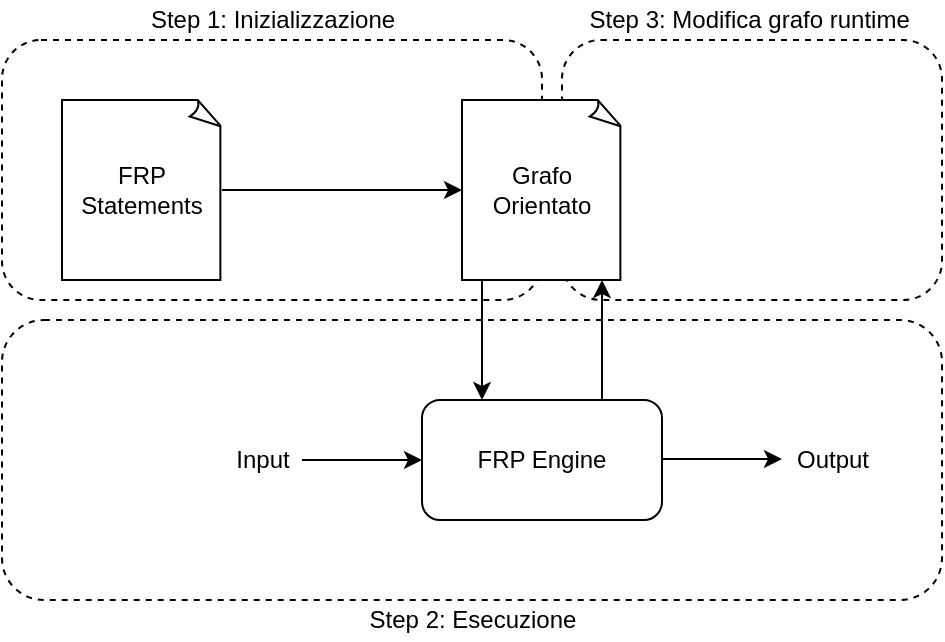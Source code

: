<mxfile version="16.0.2" type="device" pages="3"><diagram id="mljYWo96E2quLWQFbmRJ" name="Page-1"><mxGraphModel dx="1106" dy="750" grid="1" gridSize="10" guides="1" tooltips="1" connect="1" arrows="1" fold="1" page="1" pageScale="1" pageWidth="827" pageHeight="1169" math="0" shadow="0"><root><mxCell id="0"/><mxCell id="1" parent="0"/><mxCell id="jxkfK8T7vXfENKo0QnOa-16" value="" style="rounded=1;whiteSpace=wrap;html=1;fillColor=none;dashed=1;" parent="1" vertex="1"><mxGeometry x="370" y="90" width="190" height="130" as="geometry"/></mxCell><mxCell id="jxkfK8T7vXfENKo0QnOa-13" value="" style="rounded=1;whiteSpace=wrap;html=1;fillColor=none;dashed=1;" parent="1" vertex="1"><mxGeometry x="90" y="90" width="270" height="130" as="geometry"/></mxCell><mxCell id="jxkfK8T7vXfENKo0QnOa-1" value="FRP&lt;br&gt;Statements" style="whiteSpace=wrap;html=1;shape=mxgraph.basic.document" parent="1" vertex="1"><mxGeometry x="120" y="120" width="80" height="90" as="geometry"/></mxCell><mxCell id="jxkfK8T7vXfENKo0QnOa-2" value="" style="endArrow=classic;html=1;rounded=0;exitX=1;exitY=0.5;exitDx=0;exitDy=0;exitPerimeter=0;entryX=0;entryY=0.5;entryDx=0;entryDy=0;entryPerimeter=0;" parent="1" source="jxkfK8T7vXfENKo0QnOa-1" target="jxkfK8T7vXfENKo0QnOa-3" edge="1"><mxGeometry width="50" height="50" relative="1" as="geometry"><mxPoint x="390" y="530" as="sourcePoint"/><mxPoint x="440" y="480" as="targetPoint"/></mxGeometry></mxCell><mxCell id="jxkfK8T7vXfENKo0QnOa-3" value="Grafo Orientato" style="whiteSpace=wrap;html=1;shape=mxgraph.basic.document" parent="1" vertex="1"><mxGeometry x="320" y="120" width="80" height="90" as="geometry"/></mxCell><mxCell id="jxkfK8T7vXfENKo0QnOa-4" value="FRP Engine" style="rounded=1;whiteSpace=wrap;html=1;" parent="1" vertex="1"><mxGeometry x="300" y="270" width="120" height="60" as="geometry"/></mxCell><mxCell id="jxkfK8T7vXfENKo0QnOa-5" value="" style="endArrow=classic;html=1;rounded=0;entryX=0;entryY=0.5;entryDx=0;entryDy=0;" parent="1" target="jxkfK8T7vXfENKo0QnOa-4" edge="1"><mxGeometry width="50" height="50" relative="1" as="geometry"><mxPoint x="240" y="300" as="sourcePoint"/><mxPoint x="440" y="470" as="targetPoint"/></mxGeometry></mxCell><mxCell id="jxkfK8T7vXfENKo0QnOa-6" value="" style="endArrow=classic;html=1;rounded=0;" parent="1" edge="1"><mxGeometry width="50" height="50" relative="1" as="geometry"><mxPoint x="420" y="299.5" as="sourcePoint"/><mxPoint x="480" y="299.5" as="targetPoint"/></mxGeometry></mxCell><mxCell id="jxkfK8T7vXfENKo0QnOa-7" value="Input" style="text;html=1;align=center;verticalAlign=middle;resizable=0;points=[];autosize=1;strokeColor=none;fillColor=none;" parent="1" vertex="1"><mxGeometry x="200" y="290" width="40" height="20" as="geometry"/></mxCell><mxCell id="jxkfK8T7vXfENKo0QnOa-8" value="Output" style="text;html=1;align=center;verticalAlign=middle;resizable=0;points=[];autosize=1;strokeColor=none;fillColor=none;" parent="1" vertex="1"><mxGeometry x="480" y="290" width="50" height="20" as="geometry"/></mxCell><mxCell id="jxkfK8T7vXfENKo0QnOa-10" value="" style="endArrow=classic;html=1;rounded=0;" parent="1" edge="1"><mxGeometry width="50" height="50" relative="1" as="geometry"><mxPoint x="330" y="210" as="sourcePoint"/><mxPoint x="330" y="270" as="targetPoint"/></mxGeometry></mxCell><mxCell id="jxkfK8T7vXfENKo0QnOa-11" value="" style="endArrow=classic;html=1;rounded=0;" parent="1" edge="1"><mxGeometry width="50" height="50" relative="1" as="geometry"><mxPoint x="390" y="270" as="sourcePoint"/><mxPoint x="390" y="210" as="targetPoint"/></mxGeometry></mxCell><mxCell id="jxkfK8T7vXfENKo0QnOa-12" value="Step 1: Inizializzazione" style="text;html=1;align=center;verticalAlign=middle;resizable=0;points=[];autosize=1;strokeColor=none;fillColor=none;" parent="1" vertex="1"><mxGeometry x="155" y="70" width="140" height="20" as="geometry"/></mxCell><mxCell id="jxkfK8T7vXfENKo0QnOa-14" value="" style="rounded=1;whiteSpace=wrap;html=1;fillColor=none;dashed=1;" parent="1" vertex="1"><mxGeometry x="90" y="230" width="470" height="140" as="geometry"/></mxCell><mxCell id="jxkfK8T7vXfENKo0QnOa-15" value="Step 2: Esecuzione" style="text;html=1;align=center;verticalAlign=middle;resizable=0;points=[];autosize=1;strokeColor=none;fillColor=none;" parent="1" vertex="1"><mxGeometry x="265" y="370" width="120" height="20" as="geometry"/></mxCell><mxCell id="jxkfK8T7vXfENKo0QnOa-17" value="Step 3: Modifica grafo runtime&amp;nbsp;" style="text;html=1;align=center;verticalAlign=middle;resizable=0;points=[];autosize=1;strokeColor=none;fillColor=none;" parent="1" vertex="1"><mxGeometry x="375" y="70" width="180" height="20" as="geometry"/></mxCell></root></mxGraphModel></diagram><diagram id="WB-b7eRvhPUYz5fbQUfl" name="Page-2"><mxGraphModel dx="1106" dy="750" grid="1" gridSize="10" guides="1" tooltips="1" connect="1" arrows="1" fold="1" page="1" pageScale="1" pageWidth="827" pageHeight="1169" math="0" shadow="0"><root><mxCell id="_qANTSY0FGRr7nHgiTAt-0"/><mxCell id="_qANTSY0FGRr7nHgiTAt-1" parent="_qANTSY0FGRr7nHgiTAt-0"/><mxCell id="_qANTSY0FGRr7nHgiTAt-2" value="" style="rounded=0;whiteSpace=wrap;html=1;" parent="_qANTSY0FGRr7nHgiTAt-1" vertex="1"><mxGeometry x="280" y="160" width="280" height="130" as="geometry"/></mxCell><mxCell id="_qANTSY0FGRr7nHgiTAt-3" value="" style="endArrow=classic;html=1;rounded=0;" parent="_qANTSY0FGRr7nHgiTAt-1" edge="1"><mxGeometry width="50" height="50" relative="1" as="geometry"><mxPoint x="240" y="179.5" as="sourcePoint"/><mxPoint x="280" y="179.5" as="targetPoint"/></mxGeometry></mxCell><mxCell id="_qANTSY0FGRr7nHgiTAt-4" value="direction" style="text;html=1;align=left;verticalAlign=middle;resizable=0;points=[];autosize=1;strokeColor=none;fillColor=none;" parent="_qANTSY0FGRr7nHgiTAt-1" vertex="1"><mxGeometry x="285" y="170" width="60" height="20" as="geometry"/></mxCell><mxCell id="_qANTSY0FGRr7nHgiTAt-5" value="" style="endArrow=classic;html=1;rounded=0;" parent="_qANTSY0FGRr7nHgiTAt-1" edge="1"><mxGeometry width="50" height="50" relative="1" as="geometry"><mxPoint x="240" y="209.5" as="sourcePoint"/><mxPoint x="280" y="209.5" as="targetPoint"/></mxGeometry></mxCell><mxCell id="_qANTSY0FGRr7nHgiTAt-6" value="speed" style="text;html=1;align=left;verticalAlign=middle;resizable=0;points=[];autosize=1;strokeColor=none;fillColor=none;" parent="_qANTSY0FGRr7nHgiTAt-1" vertex="1"><mxGeometry x="285" y="200" width="50" height="20" as="geometry"/></mxCell><mxCell id="_qANTSY0FGRr7nHgiTAt-7" value="" style="endArrow=classic;html=1;rounded=0;" parent="_qANTSY0FGRr7nHgiTAt-1" edge="1"><mxGeometry width="50" height="50" relative="1" as="geometry"><mxPoint x="240" y="239.5" as="sourcePoint"/><mxPoint x="280" y="239.5" as="targetPoint"/></mxGeometry></mxCell><mxCell id="_qANTSY0FGRr7nHgiTAt-8" value="start" style="text;html=1;align=left;verticalAlign=middle;resizable=0;points=[];autosize=1;strokeColor=none;fillColor=none;" parent="_qANTSY0FGRr7nHgiTAt-1" vertex="1"><mxGeometry x="285" y="230" width="40" height="20" as="geometry"/></mxCell><mxCell id="_qANTSY0FGRr7nHgiTAt-9" value="" style="endArrow=classic;html=1;rounded=0;" parent="_qANTSY0FGRr7nHgiTAt-1" edge="1"><mxGeometry width="50" height="50" relative="1" as="geometry"><mxPoint x="240" y="269.5" as="sourcePoint"/><mxPoint x="280" y="269.5" as="targetPoint"/></mxGeometry></mxCell><mxCell id="_qANTSY0FGRr7nHgiTAt-10" value="stop" style="text;html=1;align=left;verticalAlign=middle;resizable=0;points=[];autosize=1;strokeColor=none;fillColor=none;" parent="_qANTSY0FGRr7nHgiTAt-1" vertex="1"><mxGeometry x="285" y="260" width="40" height="20" as="geometry"/></mxCell><mxCell id="_qANTSY0FGRr7nHgiTAt-15" value="Snake Logic" style="text;html=1;align=center;verticalAlign=middle;resizable=0;points=[];autosize=1;strokeColor=none;fillColor=none;" parent="_qANTSY0FGRr7nHgiTAt-1" vertex="1"><mxGeometry x="380" y="215" width="80" height="20" as="geometry"/></mxCell><mxCell id="_qANTSY0FGRr7nHgiTAt-16" value="" style="endArrow=classic;html=1;rounded=0;" parent="_qANTSY0FGRr7nHgiTAt-1" edge="1"><mxGeometry width="50" height="50" relative="1" as="geometry"><mxPoint x="560" y="179.5" as="sourcePoint"/><mxPoint x="600" y="179.5" as="targetPoint"/></mxGeometry></mxCell><mxCell id="_qANTSY0FGRr7nHgiTAt-18" value="&amp;nbsp;Food" style="text;html=1;align=left;verticalAlign=middle;resizable=0;points=[];autosize=1;strokeColor=none;fillColor=none;" parent="_qANTSY0FGRr7nHgiTAt-1" vertex="1"><mxGeometry x="520" y="170" width="50" height="20" as="geometry"/></mxCell><mxCell id="_qANTSY0FGRr7nHgiTAt-19" value="" style="endArrow=classic;html=1;rounded=0;" parent="_qANTSY0FGRr7nHgiTAt-1" edge="1"><mxGeometry width="50" height="50" relative="1" as="geometry"><mxPoint x="560" y="209.5" as="sourcePoint"/><mxPoint x="600" y="209.5" as="targetPoint"/></mxGeometry></mxCell><mxCell id="_qANTSY0FGRr7nHgiTAt-20" value="&amp;nbsp; Snake" style="text;html=1;align=left;verticalAlign=middle;resizable=0;points=[];autosize=1;strokeColor=none;fillColor=none;" parent="_qANTSY0FGRr7nHgiTAt-1" vertex="1"><mxGeometry x="510" y="200" width="60" height="20" as="geometry"/></mxCell><mxCell id="_qANTSY0FGRr7nHgiTAt-21" value="" style="endArrow=classic;html=1;rounded=0;" parent="_qANTSY0FGRr7nHgiTAt-1" edge="1"><mxGeometry width="50" height="50" relative="1" as="geometry"><mxPoint x="560" y="239.5" as="sourcePoint"/><mxPoint x="600" y="239.5" as="targetPoint"/></mxGeometry></mxCell><mxCell id="_qANTSY0FGRr7nHgiTAt-22" value="&amp;nbsp; &amp;nbsp;Score" style="text;html=1;align=left;verticalAlign=middle;resizable=0;points=[];autosize=1;strokeColor=none;fillColor=none;" parent="_qANTSY0FGRr7nHgiTAt-1" vertex="1"><mxGeometry x="510" y="230" width="60" height="20" as="geometry"/></mxCell><mxCell id="_qANTSY0FGRr7nHgiTAt-24" value="" style="endArrow=classic;html=1;rounded=0;" parent="_qANTSY0FGRr7nHgiTAt-1" edge="1"><mxGeometry width="50" height="50" relative="1" as="geometry"><mxPoint x="560" y="269.5" as="sourcePoint"/><mxPoint x="600" y="269.5" as="targetPoint"/></mxGeometry></mxCell><mxCell id="_qANTSY0FGRr7nHgiTAt-25" value="&amp;nbsp; &amp;nbsp; Time" style="text;html=1;align=left;verticalAlign=middle;resizable=0;points=[];autosize=1;strokeColor=none;fillColor=none;" parent="_qANTSY0FGRr7nHgiTAt-1" vertex="1"><mxGeometry x="510" y="260" width="50" height="20" as="geometry"/></mxCell></root></mxGraphModel></diagram><diagram id="pazuRwTpz2z0iBxxL7-y" name="Page-3"><mxGraphModel dx="1186" dy="875" grid="1" gridSize="10" guides="1" tooltips="1" connect="1" arrows="1" fold="1" page="1" pageScale="1" pageWidth="827" pageHeight="1169" math="0" shadow="0"><root><mxCell id="lKnq08a4eyxdimCk3xnz-0"/><mxCell id="lKnq08a4eyxdimCk3xnz-1" parent="lKnq08a4eyxdimCk3xnz-0"/><mxCell id="lKnq08a4eyxdimCk3xnz-14" value="" style="edgeStyle=orthogonalEdgeStyle;rounded=0;orthogonalLoop=1;jettySize=auto;html=1;entryX=1;entryY=0.75;entryDx=0;entryDy=0;" edge="1" parent="lKnq08a4eyxdimCk3xnz-1" source="lKnq08a4eyxdimCk3xnz-3"><mxGeometry relative="1" as="geometry"><mxPoint x="410" y="274" as="targetPoint"/></mxGeometry></mxCell><mxCell id="lKnq08a4eyxdimCk3xnz-3" value="accum: &lt;br&gt;(acc, t) =&amp;gt; acc + t" style="shape=step;perimeter=stepPerimeter;whiteSpace=wrap;html=1;fixedSize=1;" vertex="1" parent="lKnq08a4eyxdimCk3xnz-1"><mxGeometry x="210" y="235" width="146" height="50" as="geometry"/></mxCell><mxCell id="lKnq08a4eyxdimCk3xnz-6" value="" style="edgeStyle=orthogonalEdgeStyle;rounded=0;orthogonalLoop=1;jettySize=auto;html=1;entryX=0;entryY=0.5;entryDx=0;entryDy=0;exitX=0.478;exitY=0;exitDx=0;exitDy=0;exitPerimeter=0;" edge="1" parent="lKnq08a4eyxdimCk3xnz-1" source="lKnq08a4eyxdimCk3xnz-10" target="lKnq08a4eyxdimCk3xnz-3"><mxGeometry relative="1" as="geometry"><mxPoint x="170" y="260" as="sourcePoint"/><mxPoint x="225" y="260" as="targetPoint"/><Array as="points"><mxPoint x="143" y="260"/></Array></mxGeometry></mxCell><mxCell id="lKnq08a4eyxdimCk3xnz-7" value="sum" style="text;html=1;align=center;verticalAlign=middle;resizable=0;points=[];autosize=1;strokeColor=none;fillColor=none;" vertex="1" parent="lKnq08a4eyxdimCk3xnz-1"><mxGeometry x="263" y="210" width="40" height="20" as="geometry"/></mxCell><mxCell id="lKnq08a4eyxdimCk3xnz-15" value="" style="edgeStyle=orthogonalEdgeStyle;rounded=0;orthogonalLoop=1;jettySize=auto;html=1;entryX=1;entryY=0.25;entryDx=0;entryDy=0;" edge="1" parent="lKnq08a4eyxdimCk3xnz-1" source="lKnq08a4eyxdimCk3xnz-8"><mxGeometry relative="1" as="geometry"><mxPoint x="410" y="314" as="targetPoint"/></mxGeometry></mxCell><mxCell id="lKnq08a4eyxdimCk3xnz-8" value="accum: &lt;br&gt;(acc, t) =&amp;gt; acc + 1" style="shape=step;perimeter=stepPerimeter;whiteSpace=wrap;html=1;fixedSize=1;" vertex="1" parent="lKnq08a4eyxdimCk3xnz-1"><mxGeometry x="210" y="300" width="146" height="50" as="geometry"/></mxCell><mxCell id="lKnq08a4eyxdimCk3xnz-9" value="" style="edgeStyle=orthogonalEdgeStyle;rounded=0;orthogonalLoop=1;jettySize=auto;html=1;entryX=0;entryY=0.5;entryDx=0;entryDy=0;" edge="1" parent="lKnq08a4eyxdimCk3xnz-1" source="lKnq08a4eyxdimCk3xnz-10" target="lKnq08a4eyxdimCk3xnz-8"><mxGeometry relative="1" as="geometry"><mxPoint x="225" y="325" as="targetPoint"/><Array as="points"><mxPoint x="145" y="325"/></Array></mxGeometry></mxCell><mxCell id="lKnq08a4eyxdimCk3xnz-29" value="" style="edgeStyle=orthogonalEdgeStyle;rounded=0;orthogonalLoop=1;jettySize=auto;html=1;" edge="1" parent="lKnq08a4eyxdimCk3xnz-1" source="lKnq08a4eyxdimCk3xnz-10"><mxGeometry relative="1" as="geometry"><mxPoint x="230" y="484" as="targetPoint"/><Array as="points"><mxPoint x="145" y="484"/></Array></mxGeometry></mxCell><mxCell id="lKnq08a4eyxdimCk3xnz-10" value="temp: Double" style="text;html=1;align=center;verticalAlign=middle;resizable=0;points=[];autosize=1;strokeColor=none;fillColor=none;" vertex="1" parent="lKnq08a4eyxdimCk3xnz-1"><mxGeometry x="100" y="284" width="90" height="20" as="geometry"/></mxCell><mxCell id="lKnq08a4eyxdimCk3xnz-11" value="counter" style="text;html=1;align=center;verticalAlign=middle;resizable=0;points=[];autosize=1;strokeColor=none;fillColor=none;" vertex="1" parent="lKnq08a4eyxdimCk3xnz-1"><mxGeometry x="253" y="350" width="60" height="20" as="geometry"/></mxCell><mxCell id="lKnq08a4eyxdimCk3xnz-18" value="" style="edgeStyle=orthogonalEdgeStyle;rounded=0;orthogonalLoop=1;jettySize=auto;html=1;" edge="1" parent="lKnq08a4eyxdimCk3xnz-1" source="lKnq08a4eyxdimCk3xnz-16"><mxGeometry relative="1" as="geometry"><mxPoint x="560" y="294" as="targetPoint"/></mxGeometry></mxCell><mxCell id="lKnq08a4eyxdimCk3xnz-16" value="" style="shape=dataStorage;whiteSpace=wrap;html=1;fixedSize=1;rotation=-180;" vertex="1" parent="lKnq08a4eyxdimCk3xnz-1"><mxGeometry x="400" y="254" width="120" height="80" as="geometry"/></mxCell><mxCell id="lKnq08a4eyxdimCk3xnz-31" value="" style="edgeStyle=orthogonalEdgeStyle;rounded=0;orthogonalLoop=1;jettySize=auto;html=1;" edge="1" parent="lKnq08a4eyxdimCk3xnz-1" source="lKnq08a4eyxdimCk3xnz-19"><mxGeometry relative="1" as="geometry"><mxPoint x="230" y="444" as="targetPoint"/><Array as="points"><mxPoint x="600" y="380"/><mxPoint x="200" y="380"/><mxPoint x="200" y="444"/></Array></mxGeometry></mxCell><mxCell id="lKnq08a4eyxdimCk3xnz-19" value="avg: Double" style="text;html=1;align=center;verticalAlign=middle;resizable=0;points=[];autosize=1;strokeColor=none;fillColor=none;" vertex="1" parent="lKnq08a4eyxdimCk3xnz-1"><mxGeometry x="560" y="284" width="80" height="20" as="geometry"/></mxCell><mxCell id="lKnq08a4eyxdimCk3xnz-20" value="merge:&lt;br&gt;(sum, count) =&amp;gt;&lt;br&gt;&amp;nbsp;sum / count" style="text;html=1;align=center;verticalAlign=middle;resizable=0;points=[];autosize=1;strokeColor=none;fillColor=none;" vertex="1" parent="lKnq08a4eyxdimCk3xnz-1"><mxGeometry x="420" y="269" width="100" height="50" as="geometry"/></mxCell><mxCell id="lKnq08a4eyxdimCk3xnz-21" value="avg" style="text;html=1;align=center;verticalAlign=middle;resizable=0;points=[];autosize=1;strokeColor=none;fillColor=none;" vertex="1" parent="lKnq08a4eyxdimCk3xnz-1"><mxGeometry x="445" y="230" width="30" height="20" as="geometry"/></mxCell><mxCell id="lKnq08a4eyxdimCk3xnz-32" value="" style="edgeStyle=orthogonalEdgeStyle;rounded=0;orthogonalLoop=1;jettySize=auto;html=1;" edge="1" parent="lKnq08a4eyxdimCk3xnz-1" source="lKnq08a4eyxdimCk3xnz-33" target="lKnq08a4eyxdimCk3xnz-38"><mxGeometry relative="1" as="geometry"><mxPoint x="380" y="464" as="targetPoint"/></mxGeometry></mxCell><mxCell id="lKnq08a4eyxdimCk3xnz-33" value="" style="shape=dataStorage;whiteSpace=wrap;html=1;fixedSize=1;rotation=-180;" vertex="1" parent="lKnq08a4eyxdimCk3xnz-1"><mxGeometry x="220" y="424" width="120" height="80" as="geometry"/></mxCell><mxCell id="lKnq08a4eyxdimCk3xnz-35" value="merge:&lt;br&gt;(temp, avg) =&amp;gt;&lt;br&gt;&amp;nbsp;abs(temp - avg)" style="text;html=1;align=center;verticalAlign=middle;resizable=0;points=[];autosize=1;strokeColor=none;fillColor=none;" vertex="1" parent="lKnq08a4eyxdimCk3xnz-1"><mxGeometry x="233" y="439" width="100" height="50" as="geometry"/></mxCell><mxCell id="lKnq08a4eyxdimCk3xnz-36" value="delta" style="text;html=1;align=center;verticalAlign=middle;resizable=0;points=[];autosize=1;strokeColor=none;fillColor=none;" vertex="1" parent="lKnq08a4eyxdimCk3xnz-1"><mxGeometry x="260" y="400" width="40" height="20" as="geometry"/></mxCell><mxCell id="lKnq08a4eyxdimCk3xnz-41" value="" style="edgeStyle=orthogonalEdgeStyle;rounded=0;orthogonalLoop=1;jettySize=auto;html=1;" edge="1" parent="lKnq08a4eyxdimCk3xnz-1" source="lKnq08a4eyxdimCk3xnz-38"><mxGeometry relative="1" as="geometry"><mxPoint x="546.495" y="464" as="targetPoint"/></mxGeometry></mxCell><mxCell id="lKnq08a4eyxdimCk3xnz-38" value="" style="shape=trapezoid;perimeter=trapezoidPerimeter;whiteSpace=wrap;html=1;fixedSize=1;rotation=90;" vertex="1" parent="lKnq08a4eyxdimCk3xnz-1"><mxGeometry x="415.87" y="412.25" width="68.25" height="103.5" as="geometry"/></mxCell><mxCell id="lKnq08a4eyxdimCk3xnz-39" value="filter:&lt;br&gt;delta &amp;gt; threshold" style="text;html=1;align=center;verticalAlign=middle;resizable=0;points=[];autosize=1;strokeColor=none;fillColor=none;" vertex="1" parent="lKnq08a4eyxdimCk3xnz-1"><mxGeometry x="400" y="449" width="100" height="30" as="geometry"/></mxCell><mxCell id="lKnq08a4eyxdimCk3xnz-42" value="spike: Double" style="text;html=1;align=center;verticalAlign=middle;resizable=0;points=[];autosize=1;strokeColor=none;fillColor=none;" vertex="1" parent="lKnq08a4eyxdimCk3xnz-1"><mxGeometry x="540" y="454" width="90" height="20" as="geometry"/></mxCell></root></mxGraphModel></diagram></mxfile>